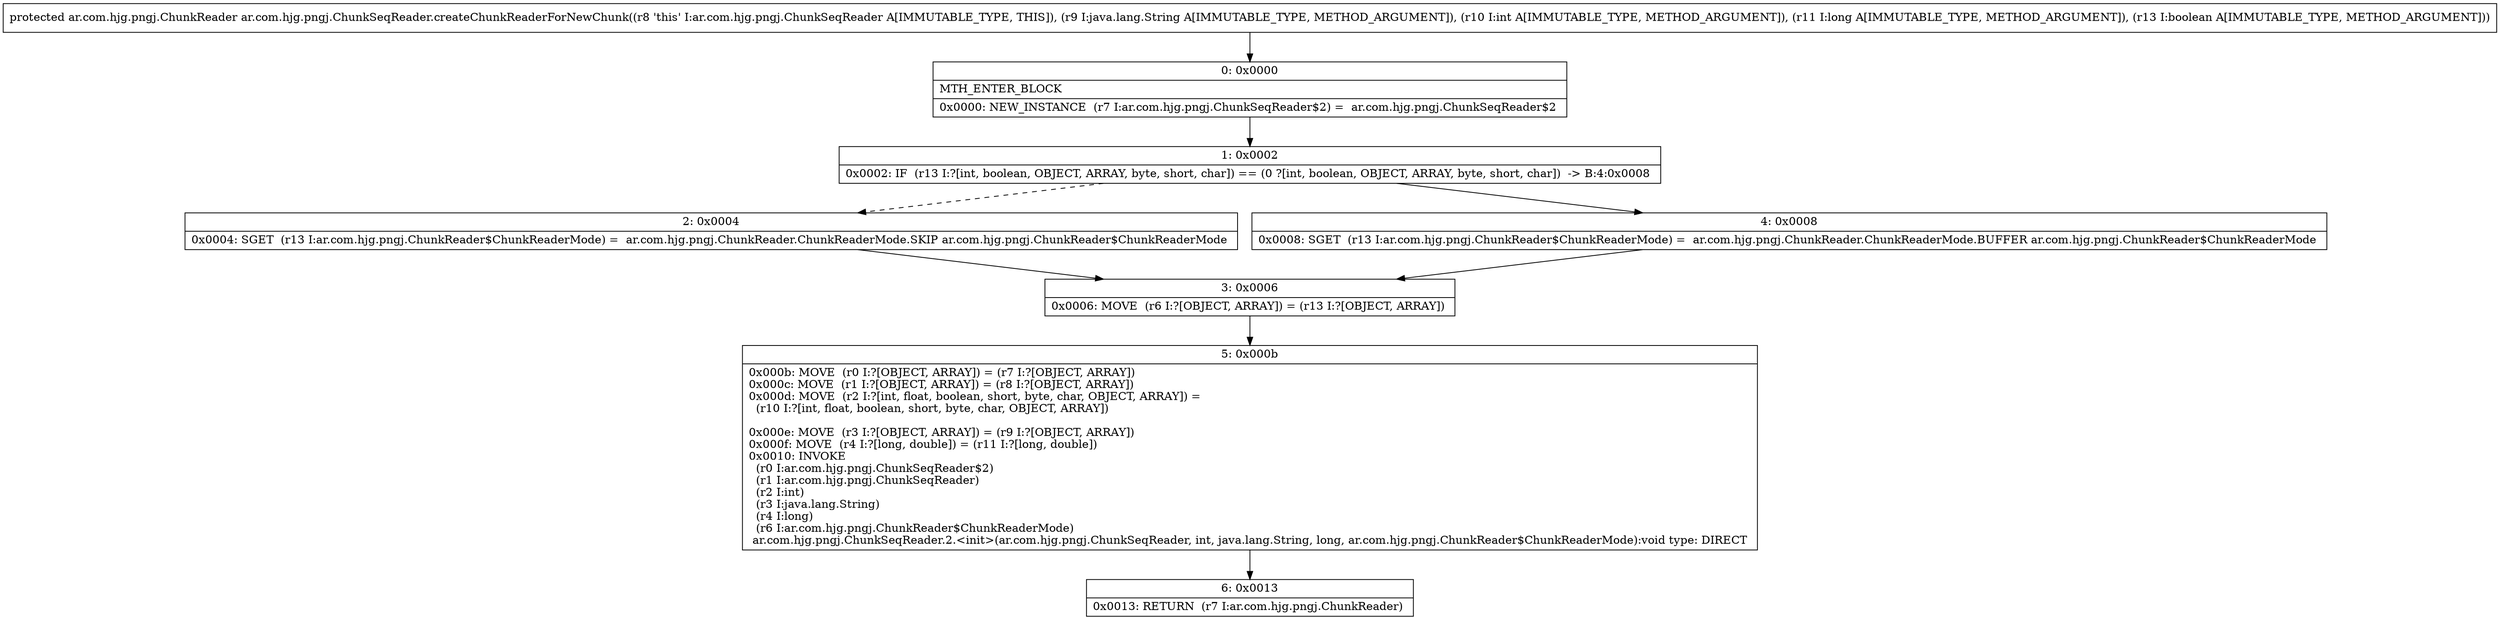 digraph "CFG forar.com.hjg.pngj.ChunkSeqReader.createChunkReaderForNewChunk(Ljava\/lang\/String;IJZ)Lar\/com\/hjg\/pngj\/ChunkReader;" {
Node_0 [shape=record,label="{0\:\ 0x0000|MTH_ENTER_BLOCK\l|0x0000: NEW_INSTANCE  (r7 I:ar.com.hjg.pngj.ChunkSeqReader$2) =  ar.com.hjg.pngj.ChunkSeqReader$2 \l}"];
Node_1 [shape=record,label="{1\:\ 0x0002|0x0002: IF  (r13 I:?[int, boolean, OBJECT, ARRAY, byte, short, char]) == (0 ?[int, boolean, OBJECT, ARRAY, byte, short, char])  \-\> B:4:0x0008 \l}"];
Node_2 [shape=record,label="{2\:\ 0x0004|0x0004: SGET  (r13 I:ar.com.hjg.pngj.ChunkReader$ChunkReaderMode) =  ar.com.hjg.pngj.ChunkReader.ChunkReaderMode.SKIP ar.com.hjg.pngj.ChunkReader$ChunkReaderMode \l}"];
Node_3 [shape=record,label="{3\:\ 0x0006|0x0006: MOVE  (r6 I:?[OBJECT, ARRAY]) = (r13 I:?[OBJECT, ARRAY]) \l}"];
Node_4 [shape=record,label="{4\:\ 0x0008|0x0008: SGET  (r13 I:ar.com.hjg.pngj.ChunkReader$ChunkReaderMode) =  ar.com.hjg.pngj.ChunkReader.ChunkReaderMode.BUFFER ar.com.hjg.pngj.ChunkReader$ChunkReaderMode \l}"];
Node_5 [shape=record,label="{5\:\ 0x000b|0x000b: MOVE  (r0 I:?[OBJECT, ARRAY]) = (r7 I:?[OBJECT, ARRAY]) \l0x000c: MOVE  (r1 I:?[OBJECT, ARRAY]) = (r8 I:?[OBJECT, ARRAY]) \l0x000d: MOVE  (r2 I:?[int, float, boolean, short, byte, char, OBJECT, ARRAY]) = \l  (r10 I:?[int, float, boolean, short, byte, char, OBJECT, ARRAY])\l \l0x000e: MOVE  (r3 I:?[OBJECT, ARRAY]) = (r9 I:?[OBJECT, ARRAY]) \l0x000f: MOVE  (r4 I:?[long, double]) = (r11 I:?[long, double]) \l0x0010: INVOKE  \l  (r0 I:ar.com.hjg.pngj.ChunkSeqReader$2)\l  (r1 I:ar.com.hjg.pngj.ChunkSeqReader)\l  (r2 I:int)\l  (r3 I:java.lang.String)\l  (r4 I:long)\l  (r6 I:ar.com.hjg.pngj.ChunkReader$ChunkReaderMode)\l ar.com.hjg.pngj.ChunkSeqReader.2.\<init\>(ar.com.hjg.pngj.ChunkSeqReader, int, java.lang.String, long, ar.com.hjg.pngj.ChunkReader$ChunkReaderMode):void type: DIRECT \l}"];
Node_6 [shape=record,label="{6\:\ 0x0013|0x0013: RETURN  (r7 I:ar.com.hjg.pngj.ChunkReader) \l}"];
MethodNode[shape=record,label="{protected ar.com.hjg.pngj.ChunkReader ar.com.hjg.pngj.ChunkSeqReader.createChunkReaderForNewChunk((r8 'this' I:ar.com.hjg.pngj.ChunkSeqReader A[IMMUTABLE_TYPE, THIS]), (r9 I:java.lang.String A[IMMUTABLE_TYPE, METHOD_ARGUMENT]), (r10 I:int A[IMMUTABLE_TYPE, METHOD_ARGUMENT]), (r11 I:long A[IMMUTABLE_TYPE, METHOD_ARGUMENT]), (r13 I:boolean A[IMMUTABLE_TYPE, METHOD_ARGUMENT])) }"];
MethodNode -> Node_0;
Node_0 -> Node_1;
Node_1 -> Node_2[style=dashed];
Node_1 -> Node_4;
Node_2 -> Node_3;
Node_3 -> Node_5;
Node_4 -> Node_3;
Node_5 -> Node_6;
}

